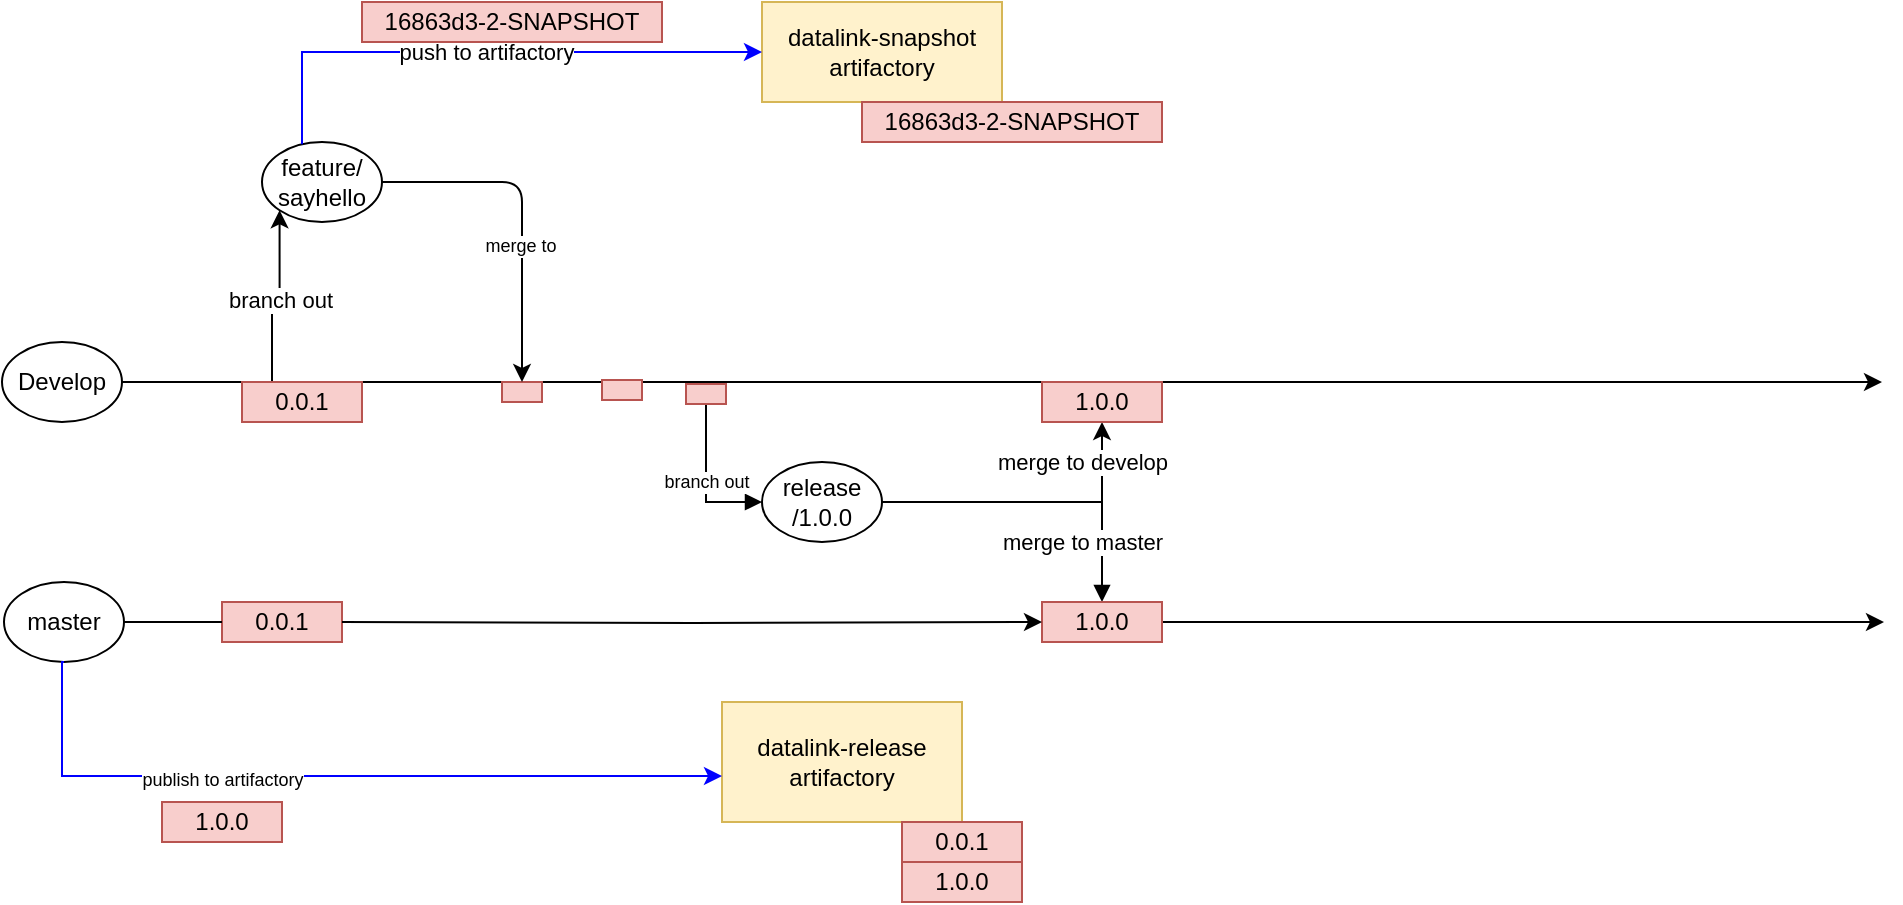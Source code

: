 <mxfile version="13.6.2" type="github">
  <diagram id="Jvn4Tx_LyfPUEHeZEhVa" name="Page-1">
    <mxGraphModel dx="1106" dy="569" grid="1" gridSize="10" guides="1" tooltips="1" connect="1" arrows="1" fold="1" page="1" pageScale="1" pageWidth="9000" pageHeight="9000" math="0" shadow="0">
      <root>
        <mxCell id="0" />
        <mxCell id="1" parent="0" />
        <mxCell id="xz6AxM3HopdPyTxjWoAX-3" style="edgeStyle=orthogonalEdgeStyle;rounded=0;orthogonalLoop=1;jettySize=auto;html=1;" edge="1" parent="1">
          <mxGeometry relative="1" as="geometry">
            <mxPoint x="970" y="520" as="targetPoint" />
            <mxPoint x="180" y="520" as="sourcePoint" />
          </mxGeometry>
        </mxCell>
        <mxCell id="xz6AxM3HopdPyTxjWoAX-2" value="Develop" style="ellipse;whiteSpace=wrap;html=1;" vertex="1" parent="1">
          <mxGeometry x="30" y="500" width="60" height="40" as="geometry" />
        </mxCell>
        <mxCell id="xz6AxM3HopdPyTxjWoAX-6" value="merge to develop" style="edgeStyle=orthogonalEdgeStyle;rounded=0;orthogonalLoop=1;jettySize=auto;html=1;entryX=0.5;entryY=1;entryDx=0;entryDy=0;" edge="1" parent="1" source="xz6AxM3HopdPyTxjWoAX-7" target="xz6AxM3HopdPyTxjWoAX-33">
          <mxGeometry x="0.733" y="10" relative="1" as="geometry">
            <mxPoint x="971" y="580" as="targetPoint" />
            <mxPoint as="offset" />
          </mxGeometry>
        </mxCell>
        <mxCell id="xz6AxM3HopdPyTxjWoAX-42" value="merge to master" style="edgeStyle=orthogonalEdgeStyle;rounded=0;orthogonalLoop=1;jettySize=auto;html=1;endArrow=block;endFill=1;strokeColor=#000000;fontSize=11;fontStyle=0" edge="1" parent="1" source="xz6AxM3HopdPyTxjWoAX-7" target="xz6AxM3HopdPyTxjWoAX-39">
          <mxGeometry x="0.25" y="-20" relative="1" as="geometry">
            <mxPoint as="offset" />
          </mxGeometry>
        </mxCell>
        <mxCell id="xz6AxM3HopdPyTxjWoAX-7" value="release&lt;br&gt;/1.0.0" style="ellipse;whiteSpace=wrap;html=1;" vertex="1" parent="1">
          <mxGeometry x="410" y="560" width="60" height="40" as="geometry" />
        </mxCell>
        <mxCell id="xz6AxM3HopdPyTxjWoAX-8" style="edgeStyle=orthogonalEdgeStyle;rounded=0;orthogonalLoop=1;jettySize=auto;html=1;" edge="1" parent="1" source="xz6AxM3HopdPyTxjWoAX-39">
          <mxGeometry relative="1" as="geometry">
            <mxPoint x="971" y="640" as="targetPoint" />
            <mxPoint x="180" y="640" as="sourcePoint" />
          </mxGeometry>
        </mxCell>
        <mxCell id="xz6AxM3HopdPyTxjWoAX-9" value="master" style="ellipse;whiteSpace=wrap;html=1;" vertex="1" parent="1">
          <mxGeometry x="31" y="620" width="60" height="40" as="geometry" />
        </mxCell>
        <mxCell id="xz6AxM3HopdPyTxjWoAX-10" value="datalink-release&lt;br&gt;artifactory" style="rounded=0;whiteSpace=wrap;html=1;fillColor=#fff2cc;strokeColor=#d6b656;" vertex="1" parent="1">
          <mxGeometry x="390" y="680" width="120" height="60" as="geometry" />
        </mxCell>
        <mxCell id="xz6AxM3HopdPyTxjWoAX-11" value="datalink-snapshot artifactory" style="rounded=0;whiteSpace=wrap;html=1;fillColor=#fff2cc;strokeColor=#d6b656;" vertex="1" parent="1">
          <mxGeometry x="410" y="330" width="120" height="50" as="geometry" />
        </mxCell>
        <mxCell id="xz6AxM3HopdPyTxjWoAX-12" value="0.0.1" style="text;html=1;strokeColor=#b85450;fillColor=#f8cecc;align=center;verticalAlign=middle;whiteSpace=wrap;rounded=0;" vertex="1" parent="1">
          <mxGeometry x="140" y="630" width="60" height="20" as="geometry" />
        </mxCell>
        <mxCell id="xz6AxM3HopdPyTxjWoAX-13" value="0.0.1" style="text;html=1;strokeColor=#b85450;fillColor=#f8cecc;align=center;verticalAlign=middle;whiteSpace=wrap;rounded=0;" vertex="1" parent="1">
          <mxGeometry x="480" y="740" width="60" height="20" as="geometry" />
        </mxCell>
        <mxCell id="xz6AxM3HopdPyTxjWoAX-18" style="edgeStyle=orthogonalEdgeStyle;rounded=0;orthogonalLoop=1;jettySize=auto;html=1;endArrow=none;endFill=0;" edge="1" parent="1" source="xz6AxM3HopdPyTxjWoAX-9">
          <mxGeometry relative="1" as="geometry">
            <mxPoint x="140" y="640" as="targetPoint" />
            <mxPoint x="91" y="640" as="sourcePoint" />
          </mxGeometry>
        </mxCell>
        <mxCell id="xz6AxM3HopdPyTxjWoAX-20" value="feature/&lt;br&gt;sayhello" style="ellipse;whiteSpace=wrap;html=1;" vertex="1" parent="1">
          <mxGeometry x="160" y="400" width="60" height="40" as="geometry" />
        </mxCell>
        <mxCell id="xz6AxM3HopdPyTxjWoAX-22" value="push to artifactory" style="edgeStyle=orthogonalEdgeStyle;rounded=0;orthogonalLoop=1;jettySize=auto;html=1;strokeColor=#0000FF;entryX=0;entryY=0.5;entryDx=0;entryDy=0;" edge="1" parent="1" source="xz6AxM3HopdPyTxjWoAX-20" target="xz6AxM3HopdPyTxjWoAX-11">
          <mxGeometry relative="1" as="geometry">
            <mxPoint x="260" y="440" as="targetPoint" />
            <mxPoint x="200" y="460" as="sourcePoint" />
            <Array as="points">
              <mxPoint x="180" y="355" />
            </Array>
          </mxGeometry>
        </mxCell>
        <mxCell id="xz6AxM3HopdPyTxjWoAX-25" value="branch out" style="edgeStyle=orthogonalEdgeStyle;rounded=0;orthogonalLoop=1;jettySize=auto;html=1;entryX=0;entryY=1;entryDx=0;entryDy=0;exitX=0.25;exitY=0;exitDx=0;exitDy=0;" edge="1" parent="1" source="xz6AxM3HopdPyTxjWoAX-37" target="xz6AxM3HopdPyTxjWoAX-20">
          <mxGeometry relative="1" as="geometry">
            <mxPoint x="160" y="510" as="sourcePoint" />
          </mxGeometry>
        </mxCell>
        <mxCell id="xz6AxM3HopdPyTxjWoAX-23" style="edgeStyle=orthogonalEdgeStyle;rounded=0;orthogonalLoop=1;jettySize=auto;html=1;entryX=0;entryY=0;entryDx=0;entryDy=0;endArrow=none;endFill=0;" edge="1" parent="1" source="xz6AxM3HopdPyTxjWoAX-2" target="xz6AxM3HopdPyTxjWoAX-37">
          <mxGeometry relative="1" as="geometry">
            <mxPoint x="140" y="520" as="targetPoint" />
            <mxPoint x="90" y="520" as="sourcePoint" />
            <Array as="points">
              <mxPoint x="130" y="520" />
              <mxPoint x="130" y="520" />
            </Array>
          </mxGeometry>
        </mxCell>
        <mxCell id="xz6AxM3HopdPyTxjWoAX-28" value="16863d3-2-SNAPSHOT" style="text;html=1;strokeColor=#b85450;fillColor=#f8cecc;align=center;verticalAlign=middle;whiteSpace=wrap;rounded=0;" vertex="1" parent="1">
          <mxGeometry x="460" y="380" width="150" height="20" as="geometry" />
        </mxCell>
        <mxCell id="xz6AxM3HopdPyTxjWoAX-29" value="16863d3-2-SNAPSHOT" style="text;html=1;strokeColor=#b85450;fillColor=#f8cecc;align=center;verticalAlign=middle;whiteSpace=wrap;rounded=0;" vertex="1" parent="1">
          <mxGeometry x="210" y="330" width="150" height="20" as="geometry" />
        </mxCell>
        <mxCell id="xz6AxM3HopdPyTxjWoAX-38" value="branch out" style="edgeStyle=orthogonalEdgeStyle;rounded=0;orthogonalLoop=1;jettySize=auto;html=1;entryX=0;entryY=0.5;entryDx=0;entryDy=0;endArrow=block;endFill=1;strokeColor=#000000;fontSize=9;exitX=0.5;exitY=1;exitDx=0;exitDy=0;" edge="1" parent="1" source="xz6AxM3HopdPyTxjWoAX-54" target="xz6AxM3HopdPyTxjWoAX-7">
          <mxGeometry relative="1" as="geometry" />
        </mxCell>
        <mxCell id="xz6AxM3HopdPyTxjWoAX-32" value="" style="text;html=1;strokeColor=#b85450;fillColor=#f8cecc;align=center;verticalAlign=middle;whiteSpace=wrap;rounded=0;" vertex="1" parent="1">
          <mxGeometry x="280" y="520" width="20" height="10" as="geometry" />
        </mxCell>
        <mxCell id="xz6AxM3HopdPyTxjWoAX-33" value="1.0.0" style="text;html=1;strokeColor=#b85450;fillColor=#f8cecc;align=center;verticalAlign=middle;whiteSpace=wrap;rounded=0;" vertex="1" parent="1">
          <mxGeometry x="550" y="520" width="60" height="20" as="geometry" />
        </mxCell>
        <mxCell id="xz6AxM3HopdPyTxjWoAX-36" value="" style="endArrow=classic;html=1;strokeColor=#000000;fontSize=9;exitX=1;exitY=0.5;exitDx=0;exitDy=0;" edge="1" parent="1" source="xz6AxM3HopdPyTxjWoAX-20">
          <mxGeometry width="50" height="50" relative="1" as="geometry">
            <mxPoint x="190" y="500" as="sourcePoint" />
            <mxPoint x="290" y="520" as="targetPoint" />
            <Array as="points">
              <mxPoint x="290" y="420" />
            </Array>
          </mxGeometry>
        </mxCell>
        <mxCell id="xz6AxM3HopdPyTxjWoAX-56" value="merge to" style="edgeLabel;html=1;align=center;verticalAlign=middle;resizable=0;points=[];fontSize=9;" vertex="1" connectable="0" parent="xz6AxM3HopdPyTxjWoAX-36">
          <mxGeometry x="-0.188" y="-32" relative="1" as="geometry">
            <mxPoint as="offset" />
          </mxGeometry>
        </mxCell>
        <mxCell id="xz6AxM3HopdPyTxjWoAX-37" value="0.0.1" style="text;html=1;strokeColor=#b85450;fillColor=#f8cecc;align=center;verticalAlign=middle;whiteSpace=wrap;rounded=0;" vertex="1" parent="1">
          <mxGeometry x="150" y="520" width="60" height="20" as="geometry" />
        </mxCell>
        <mxCell id="xz6AxM3HopdPyTxjWoAX-39" value="1.0.0" style="text;html=1;strokeColor=#b85450;fillColor=#f8cecc;align=center;verticalAlign=middle;whiteSpace=wrap;rounded=0;" vertex="1" parent="1">
          <mxGeometry x="550" y="630" width="60" height="20" as="geometry" />
        </mxCell>
        <mxCell id="xz6AxM3HopdPyTxjWoAX-41" style="edgeStyle=orthogonalEdgeStyle;rounded=0;orthogonalLoop=1;jettySize=auto;html=1;" edge="1" parent="1" target="xz6AxM3HopdPyTxjWoAX-39">
          <mxGeometry relative="1" as="geometry">
            <mxPoint x="971" y="640" as="targetPoint" />
            <mxPoint x="200" y="640" as="sourcePoint" />
          </mxGeometry>
        </mxCell>
        <mxCell id="xz6AxM3HopdPyTxjWoAX-43" value="1.0.0" style="text;html=1;strokeColor=#b85450;fillColor=#f8cecc;align=center;verticalAlign=middle;whiteSpace=wrap;rounded=0;" vertex="1" parent="1">
          <mxGeometry x="110" y="730" width="60" height="20" as="geometry" />
        </mxCell>
        <mxCell id="xz6AxM3HopdPyTxjWoAX-45" value="1.0.0" style="text;html=1;strokeColor=#b85450;fillColor=#f8cecc;align=center;verticalAlign=middle;whiteSpace=wrap;rounded=0;" vertex="1" parent="1">
          <mxGeometry x="480" y="760" width="60" height="20" as="geometry" />
        </mxCell>
        <mxCell id="xz6AxM3HopdPyTxjWoAX-46" style="edgeStyle=orthogonalEdgeStyle;rounded=0;orthogonalLoop=1;jettySize=auto;html=1;strokeColor=#0000FF;exitX=0.5;exitY=1;exitDx=0;exitDy=0;entryX=0;entryY=0.617;entryDx=0;entryDy=0;entryPerimeter=0;" edge="1" parent="1" source="xz6AxM3HopdPyTxjWoAX-9" target="xz6AxM3HopdPyTxjWoAX-10">
          <mxGeometry relative="1" as="geometry">
            <mxPoint x="62" y="770" as="targetPoint" />
            <mxPoint x="62" y="672" as="sourcePoint" />
            <Array as="points">
              <mxPoint x="60" y="660" />
              <mxPoint x="60" y="717" />
            </Array>
          </mxGeometry>
        </mxCell>
        <mxCell id="xz6AxM3HopdPyTxjWoAX-47" value="publish to artifactory" style="edgeLabel;html=1;align=center;verticalAlign=middle;resizable=0;points=[];fontSize=9;" vertex="1" connectable="0" parent="xz6AxM3HopdPyTxjWoAX-46">
          <mxGeometry x="-0.289" y="-2" relative="1" as="geometry">
            <mxPoint as="offset" />
          </mxGeometry>
        </mxCell>
        <mxCell id="xz6AxM3HopdPyTxjWoAX-49" value="" style="text;html=1;strokeColor=#b85450;fillColor=#f8cecc;align=center;verticalAlign=middle;whiteSpace=wrap;rounded=0;" vertex="1" parent="1">
          <mxGeometry x="330" y="519" width="20" height="10" as="geometry" />
        </mxCell>
        <mxCell id="xz6AxM3HopdPyTxjWoAX-54" value="" style="text;html=1;strokeColor=#b85450;fillColor=#f8cecc;align=center;verticalAlign=middle;whiteSpace=wrap;rounded=0;" vertex="1" parent="1">
          <mxGeometry x="372" y="521" width="20" height="10" as="geometry" />
        </mxCell>
      </root>
    </mxGraphModel>
  </diagram>
</mxfile>
